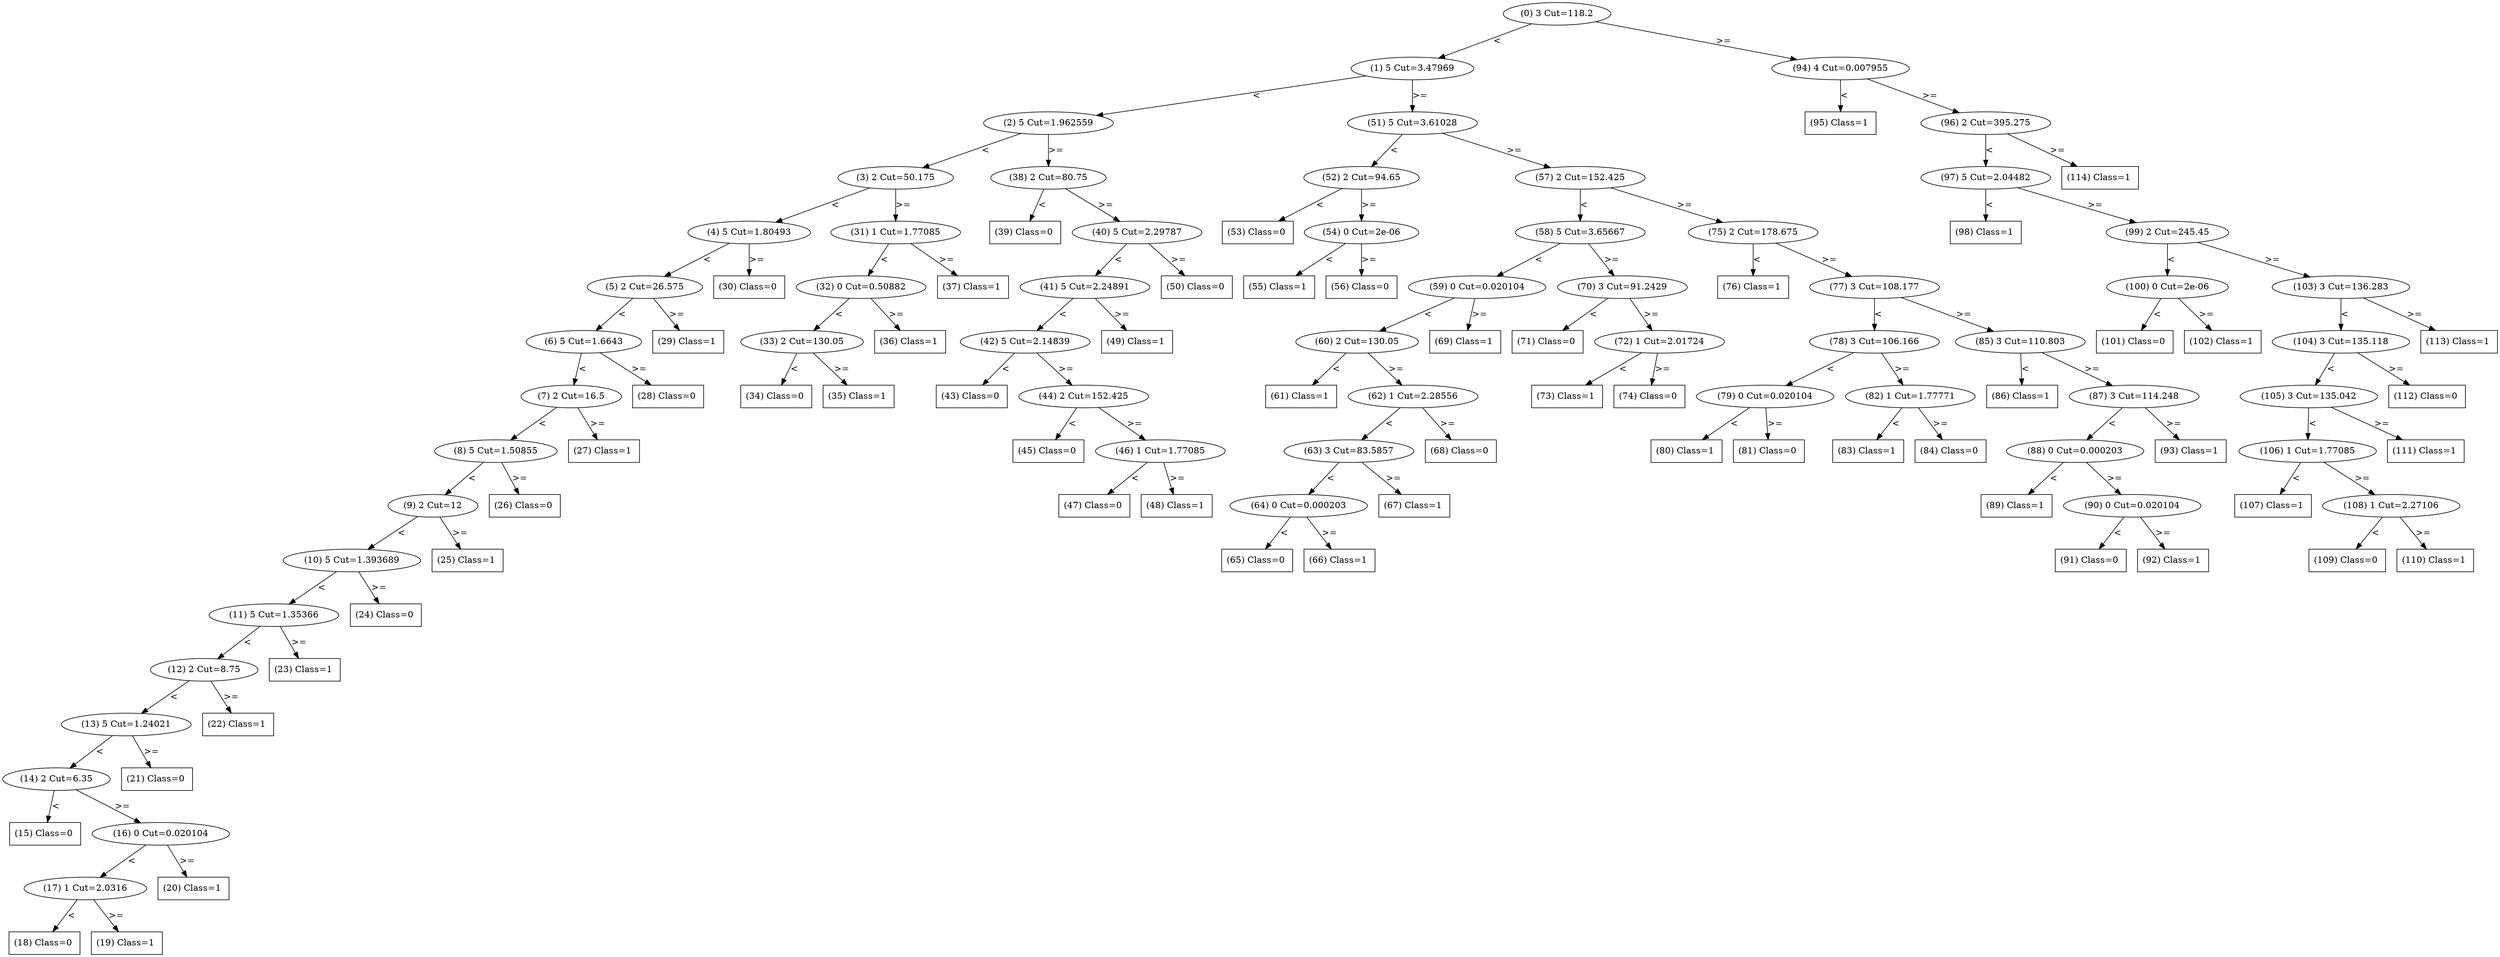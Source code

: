 digraph 1 {
    node [shape=ellipse]
    node [shape=ellipse]
    "(0) 3 Cut=118.2" -> "(1) 5 Cut=3.47969" [label="<"]
    node [shape=ellipse]
    "(0) 3 Cut=118.2" -> "(94) 4 Cut=0.007955" [label=">="]
    node [shape=ellipse]
    "(1) 5 Cut=3.47969" -> "(2) 5 Cut=1.962559" [label="<"]
    node [shape=ellipse]
    "(1) 5 Cut=3.47969" -> "(51) 5 Cut=3.61028" [label=">="]
    node [shape=ellipse]
    "(2) 5 Cut=1.962559" -> "(3) 2 Cut=50.175" [label="<"]
    node [shape=ellipse]
    "(2) 5 Cut=1.962559" -> "(38) 2 Cut=80.75" [label=">="]
    node [shape=ellipse]
    "(3) 2 Cut=50.175" -> "(4) 5 Cut=1.80493" [label="<"]
    node [shape=ellipse]
    "(3) 2 Cut=50.175" -> "(31) 1 Cut=1.77085" [label=">="]
    node [shape=ellipse]
    "(4) 5 Cut=1.80493" -> "(5) 2 Cut=26.575" [label="<"]
    node [shape=box]
    "(4) 5 Cut=1.80493" -> "(30) Class=0 " [label=">="]
    node [shape=ellipse]
    "(5) 2 Cut=26.575" -> "(6) 5 Cut=1.6643" [label="<"]
    node [shape=box]
    "(5) 2 Cut=26.575" -> "(29) Class=1 " [label=">="]
    node [shape=ellipse]
    "(6) 5 Cut=1.6643" -> "(7) 2 Cut=16.5" [label="<"]
    node [shape=box]
    "(6) 5 Cut=1.6643" -> "(28) Class=0 " [label=">="]
    node [shape=ellipse]
    "(7) 2 Cut=16.5" -> "(8) 5 Cut=1.50855" [label="<"]
    node [shape=box]
    "(7) 2 Cut=16.5" -> "(27) Class=1 " [label=">="]
    node [shape=ellipse]
    "(8) 5 Cut=1.50855" -> "(9) 2 Cut=12" [label="<"]
    node [shape=box]
    "(8) 5 Cut=1.50855" -> "(26) Class=0 " [label=">="]
    node [shape=ellipse]
    "(9) 2 Cut=12" -> "(10) 5 Cut=1.393689" [label="<"]
    node [shape=box]
    "(9) 2 Cut=12" -> "(25) Class=1 " [label=">="]
    node [shape=ellipse]
    "(10) 5 Cut=1.393689" -> "(11) 5 Cut=1.35366" [label="<"]
    node [shape=box]
    "(10) 5 Cut=1.393689" -> "(24) Class=0 " [label=">="]
    node [shape=ellipse]
    "(11) 5 Cut=1.35366" -> "(12) 2 Cut=8.75" [label="<"]
    node [shape=box]
    "(11) 5 Cut=1.35366" -> "(23) Class=1 " [label=">="]
    node [shape=ellipse]
    "(12) 2 Cut=8.75" -> "(13) 5 Cut=1.24021" [label="<"]
    node [shape=box]
    "(12) 2 Cut=8.75" -> "(22) Class=1 " [label=">="]
    node [shape=ellipse]
    "(13) 5 Cut=1.24021" -> "(14) 2 Cut=6.35" [label="<"]
    node [shape=box]
    "(13) 5 Cut=1.24021" -> "(21) Class=0 " [label=">="]
    node [shape=box]
    "(14) 2 Cut=6.35" -> "(15) Class=0 " [label="<"]
    node [shape=ellipse]
    "(14) 2 Cut=6.35" -> "(16) 0 Cut=0.020104" [label=">="]
    node [shape=ellipse]
    "(16) 0 Cut=0.020104" -> "(17) 1 Cut=2.0316" [label="<"]
    node [shape=box]
    "(16) 0 Cut=0.020104" -> "(20) Class=1 " [label=">="]
    node [shape=box]
    "(17) 1 Cut=2.0316" -> "(18) Class=0 " [label="<"]
    node [shape=box]
    "(17) 1 Cut=2.0316" -> "(19) Class=1 " [label=">="]
    node [shape=ellipse]
    "(31) 1 Cut=1.77085" -> "(32) 0 Cut=0.50882" [label="<"]
    node [shape=box]
    "(31) 1 Cut=1.77085" -> "(37) Class=1 " [label=">="]
    node [shape=ellipse]
    "(32) 0 Cut=0.50882" -> "(33) 2 Cut=130.05" [label="<"]
    node [shape=box]
    "(32) 0 Cut=0.50882" -> "(36) Class=1 " [label=">="]
    node [shape=box]
    "(33) 2 Cut=130.05" -> "(34) Class=0 " [label="<"]
    node [shape=box]
    "(33) 2 Cut=130.05" -> "(35) Class=1 " [label=">="]
    node [shape=box]
    "(38) 2 Cut=80.75" -> "(39) Class=0 " [label="<"]
    node [shape=ellipse]
    "(38) 2 Cut=80.75" -> "(40) 5 Cut=2.29787" [label=">="]
    node [shape=ellipse]
    "(40) 5 Cut=2.29787" -> "(41) 5 Cut=2.24891" [label="<"]
    node [shape=box]
    "(40) 5 Cut=2.29787" -> "(50) Class=0 " [label=">="]
    node [shape=ellipse]
    "(41) 5 Cut=2.24891" -> "(42) 5 Cut=2.14839" [label="<"]
    node [shape=box]
    "(41) 5 Cut=2.24891" -> "(49) Class=1 " [label=">="]
    node [shape=box]
    "(42) 5 Cut=2.14839" -> "(43) Class=0 " [label="<"]
    node [shape=ellipse]
    "(42) 5 Cut=2.14839" -> "(44) 2 Cut=152.425" [label=">="]
    node [shape=box]
    "(44) 2 Cut=152.425" -> "(45) Class=0 " [label="<"]
    node [shape=ellipse]
    "(44) 2 Cut=152.425" -> "(46) 1 Cut=1.77085" [label=">="]
    node [shape=box]
    "(46) 1 Cut=1.77085" -> "(47) Class=0 " [label="<"]
    node [shape=box]
    "(46) 1 Cut=1.77085" -> "(48) Class=1 " [label=">="]
    node [shape=ellipse]
    "(51) 5 Cut=3.61028" -> "(52) 2 Cut=94.65" [label="<"]
    node [shape=ellipse]
    "(51) 5 Cut=3.61028" -> "(57) 2 Cut=152.425" [label=">="]
    node [shape=box]
    "(52) 2 Cut=94.65" -> "(53) Class=0 " [label="<"]
    node [shape=ellipse]
    "(52) 2 Cut=94.65" -> "(54) 0 Cut=2e-06" [label=">="]
    node [shape=box]
    "(54) 0 Cut=2e-06" -> "(55) Class=1 " [label="<"]
    node [shape=box]
    "(54) 0 Cut=2e-06" -> "(56) Class=0 " [label=">="]
    node [shape=ellipse]
    "(57) 2 Cut=152.425" -> "(58) 5 Cut=3.65667" [label="<"]
    node [shape=ellipse]
    "(57) 2 Cut=152.425" -> "(75) 2 Cut=178.675" [label=">="]
    node [shape=ellipse]
    "(58) 5 Cut=3.65667" -> "(59) 0 Cut=0.020104" [label="<"]
    node [shape=ellipse]
    "(58) 5 Cut=3.65667" -> "(70) 3 Cut=91.2429" [label=">="]
    node [shape=ellipse]
    "(59) 0 Cut=0.020104" -> "(60) 2 Cut=130.05" [label="<"]
    node [shape=box]
    "(59) 0 Cut=0.020104" -> "(69) Class=1 " [label=">="]
    node [shape=box]
    "(60) 2 Cut=130.05" -> "(61) Class=1 " [label="<"]
    node [shape=ellipse]
    "(60) 2 Cut=130.05" -> "(62) 1 Cut=2.28556" [label=">="]
    node [shape=ellipse]
    "(62) 1 Cut=2.28556" -> "(63) 3 Cut=83.5857" [label="<"]
    node [shape=box]
    "(62) 1 Cut=2.28556" -> "(68) Class=0 " [label=">="]
    node [shape=ellipse]
    "(63) 3 Cut=83.5857" -> "(64) 0 Cut=0.000203" [label="<"]
    node [shape=box]
    "(63) 3 Cut=83.5857" -> "(67) Class=1 " [label=">="]
    node [shape=box]
    "(64) 0 Cut=0.000203" -> "(65) Class=0 " [label="<"]
    node [shape=box]
    "(64) 0 Cut=0.000203" -> "(66) Class=1 " [label=">="]
    node [shape=box]
    "(70) 3 Cut=91.2429" -> "(71) Class=0 " [label="<"]
    node [shape=ellipse]
    "(70) 3 Cut=91.2429" -> "(72) 1 Cut=2.01724" [label=">="]
    node [shape=box]
    "(72) 1 Cut=2.01724" -> "(73) Class=1 " [label="<"]
    node [shape=box]
    "(72) 1 Cut=2.01724" -> "(74) Class=0 " [label=">="]
    node [shape=box]
    "(75) 2 Cut=178.675" -> "(76) Class=1 " [label="<"]
    node [shape=ellipse]
    "(75) 2 Cut=178.675" -> "(77) 3 Cut=108.177" [label=">="]
    node [shape=ellipse]
    "(77) 3 Cut=108.177" -> "(78) 3 Cut=106.166" [label="<"]
    node [shape=ellipse]
    "(77) 3 Cut=108.177" -> "(85) 3 Cut=110.803" [label=">="]
    node [shape=ellipse]
    "(78) 3 Cut=106.166" -> "(79) 0 Cut=0.020104" [label="<"]
    node [shape=ellipse]
    "(78) 3 Cut=106.166" -> "(82) 1 Cut=1.77771" [label=">="]
    node [shape=box]
    "(79) 0 Cut=0.020104" -> "(80) Class=1 " [label="<"]
    node [shape=box]
    "(79) 0 Cut=0.020104" -> "(81) Class=0 " [label=">="]
    node [shape=box]
    "(82) 1 Cut=1.77771" -> "(83) Class=1 " [label="<"]
    node [shape=box]
    "(82) 1 Cut=1.77771" -> "(84) Class=0 " [label=">="]
    node [shape=box]
    "(85) 3 Cut=110.803" -> "(86) Class=1 " [label="<"]
    node [shape=ellipse]
    "(85) 3 Cut=110.803" -> "(87) 3 Cut=114.248" [label=">="]
    node [shape=ellipse]
    "(87) 3 Cut=114.248" -> "(88) 0 Cut=0.000203" [label="<"]
    node [shape=box]
    "(87) 3 Cut=114.248" -> "(93) Class=1 " [label=">="]
    node [shape=box]
    "(88) 0 Cut=0.000203" -> "(89) Class=1 " [label="<"]
    node [shape=ellipse]
    "(88) 0 Cut=0.000203" -> "(90) 0 Cut=0.020104" [label=">="]
    node [shape=box]
    "(90) 0 Cut=0.020104" -> "(91) Class=0 " [label="<"]
    node [shape=box]
    "(90) 0 Cut=0.020104" -> "(92) Class=1 " [label=">="]
    node [shape=box]
    "(94) 4 Cut=0.007955" -> "(95) Class=1 " [label="<"]
    node [shape=ellipse]
    "(94) 4 Cut=0.007955" -> "(96) 2 Cut=395.275" [label=">="]
    node [shape=ellipse]
    "(96) 2 Cut=395.275" -> "(97) 5 Cut=2.04482" [label="<"]
    node [shape=box]
    "(96) 2 Cut=395.275" -> "(114) Class=1 " [label=">="]
    node [shape=box]
    "(97) 5 Cut=2.04482" -> "(98) Class=1 " [label="<"]
    node [shape=ellipse]
    "(97) 5 Cut=2.04482" -> "(99) 2 Cut=245.45" [label=">="]
    node [shape=ellipse]
    "(99) 2 Cut=245.45" -> "(100) 0 Cut=2e-06" [label="<"]
    node [shape=ellipse]
    "(99) 2 Cut=245.45" -> "(103) 3 Cut=136.283" [label=">="]
    node [shape=box]
    "(100) 0 Cut=2e-06" -> "(101) Class=0 " [label="<"]
    node [shape=box]
    "(100) 0 Cut=2e-06" -> "(102) Class=1 " [label=">="]
    node [shape=ellipse]
    "(103) 3 Cut=136.283" -> "(104) 3 Cut=135.118" [label="<"]
    node [shape=box]
    "(103) 3 Cut=136.283" -> "(113) Class=1 " [label=">="]
    node [shape=ellipse]
    "(104) 3 Cut=135.118" -> "(105) 3 Cut=135.042" [label="<"]
    node [shape=box]
    "(104) 3 Cut=135.118" -> "(112) Class=0 " [label=">="]
    node [shape=ellipse]
    "(105) 3 Cut=135.042" -> "(106) 1 Cut=1.77085" [label="<"]
    node [shape=box]
    "(105) 3 Cut=135.042" -> "(111) Class=1 " [label=">="]
    node [shape=box]
    "(106) 1 Cut=1.77085" -> "(107) Class=1 " [label="<"]
    node [shape=ellipse]
    "(106) 1 Cut=1.77085" -> "(108) 1 Cut=2.27106" [label=">="]
    node [shape=box]
    "(108) 1 Cut=2.27106" -> "(109) Class=0 " [label="<"]
    node [shape=box]
    "(108) 1 Cut=2.27106" -> "(110) Class=1 " [label=">="]
}
